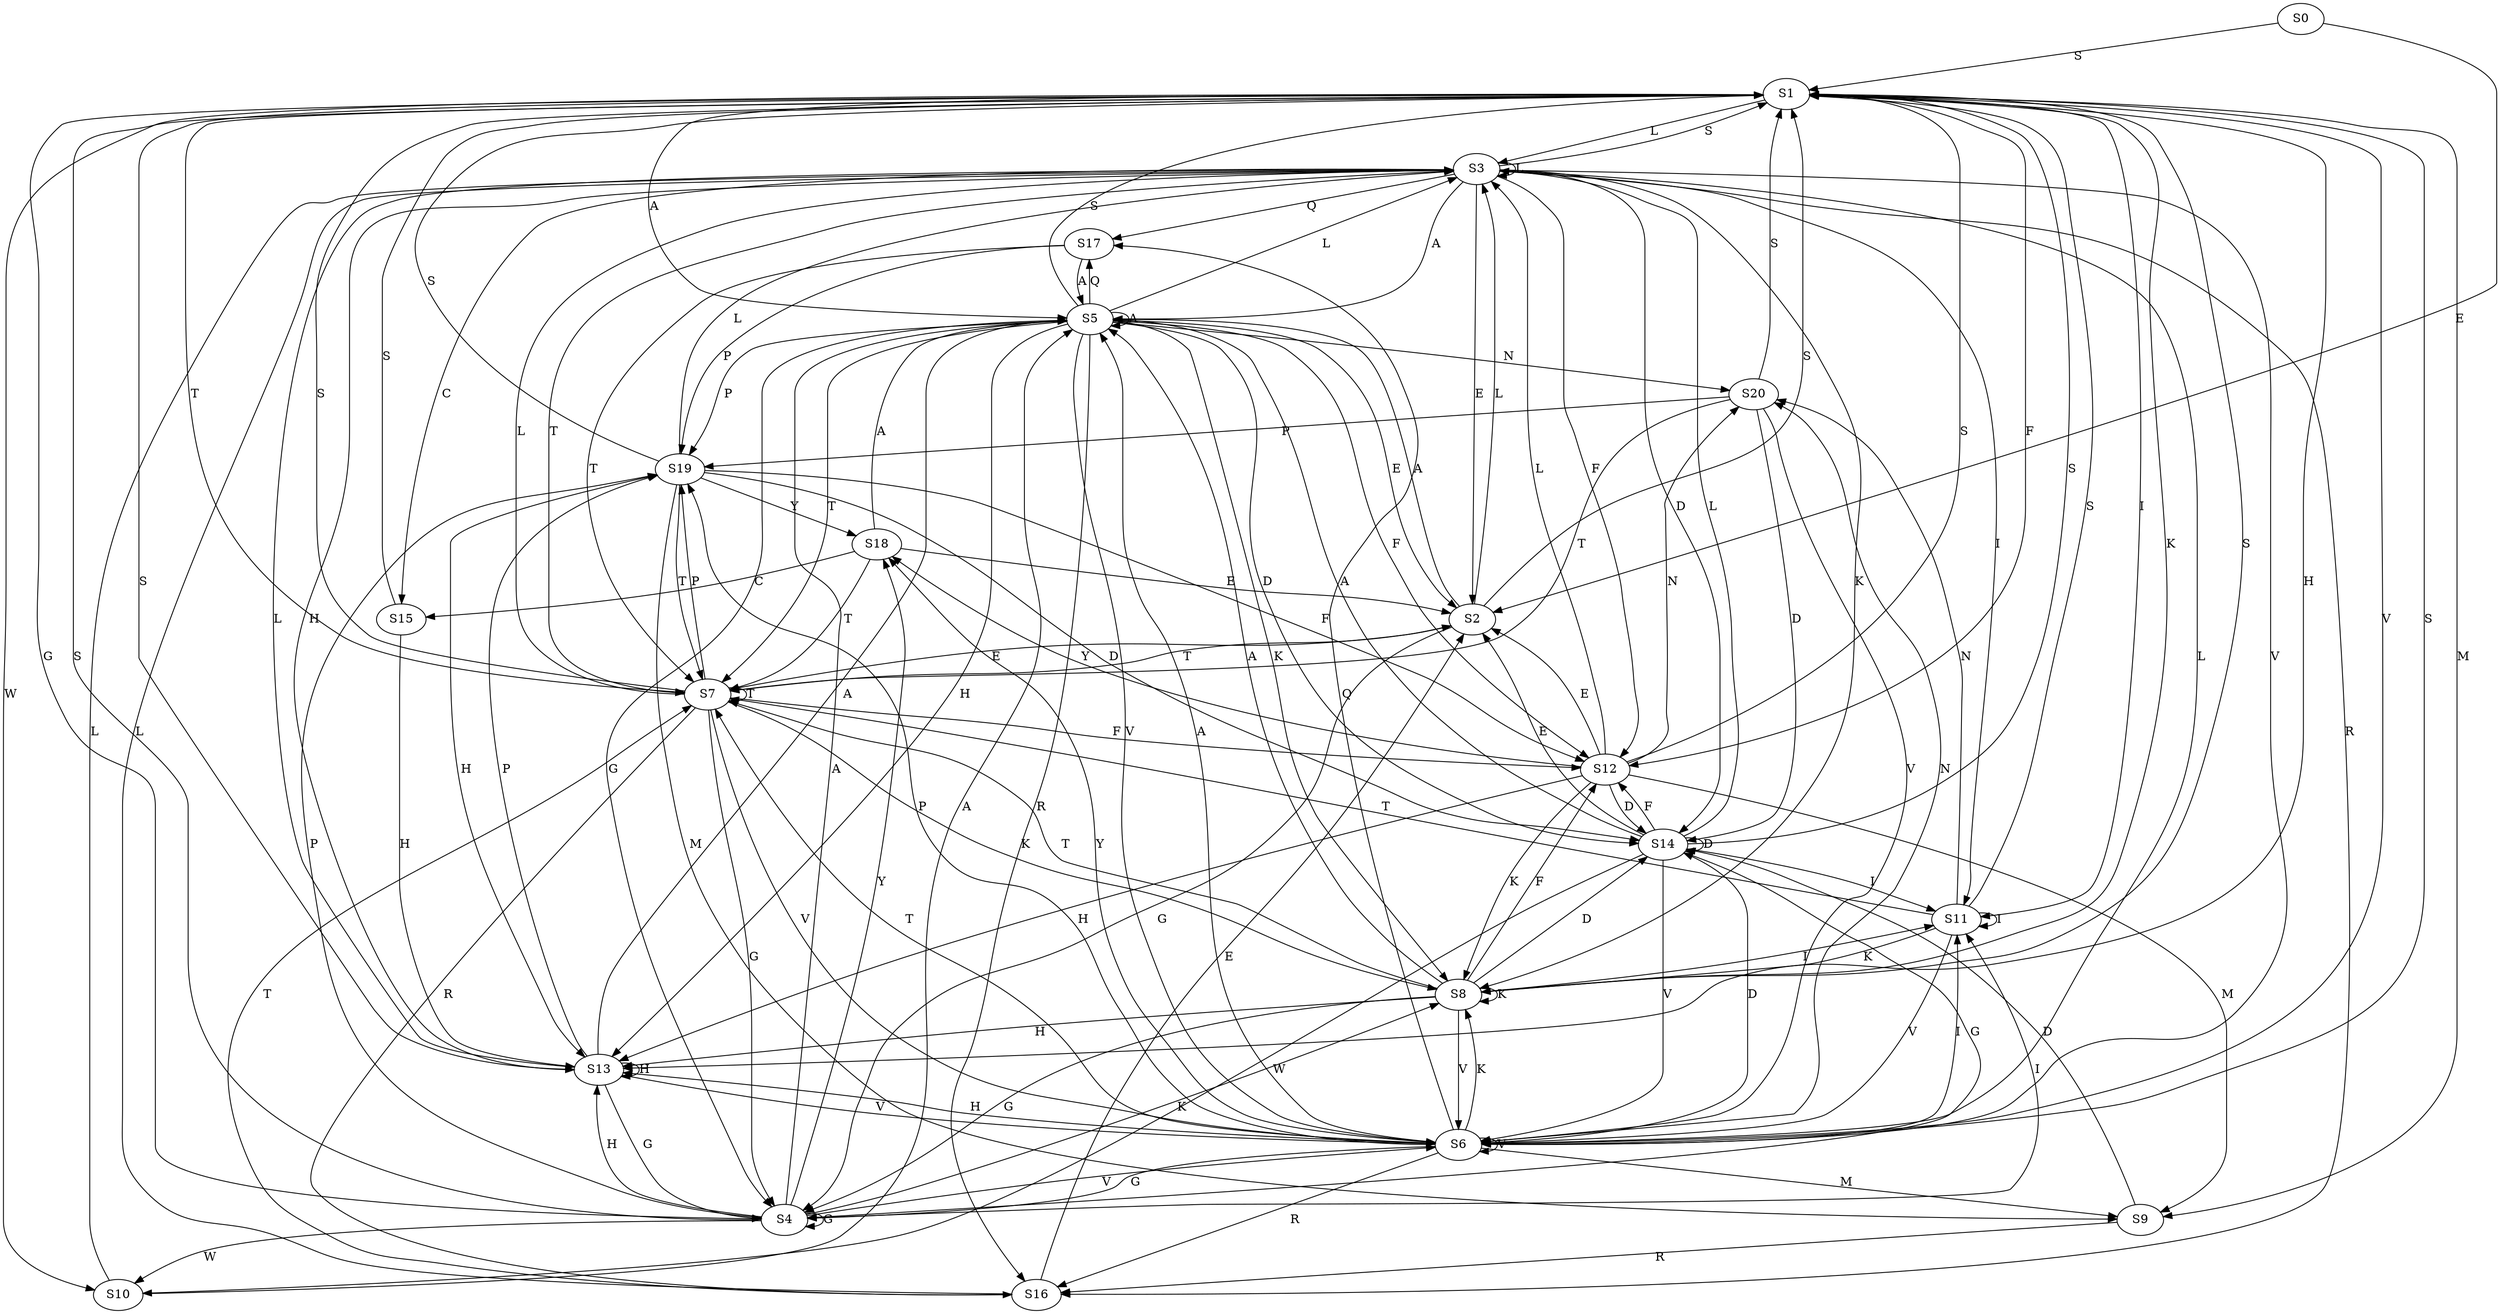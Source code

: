 strict digraph  {
	S0 -> S1 [ label = S ];
	S0 -> S2 [ label = E ];
	S1 -> S3 [ label = L ];
	S1 -> S4 [ label = G ];
	S1 -> S5 [ label = A ];
	S1 -> S6 [ label = V ];
	S1 -> S7 [ label = T ];
	S1 -> S8 [ label = K ];
	S1 -> S9 [ label = M ];
	S1 -> S10 [ label = W ];
	S1 -> S11 [ label = I ];
	S1 -> S12 [ label = F ];
	S1 -> S13 [ label = H ];
	S2 -> S4 [ label = G ];
	S2 -> S5 [ label = A ];
	S2 -> S3 [ label = L ];
	S2 -> S7 [ label = T ];
	S2 -> S1 [ label = S ];
	S3 -> S6 [ label = V ];
	S3 -> S5 [ label = A ];
	S3 -> S12 [ label = F ];
	S3 -> S14 [ label = D ];
	S3 -> S8 [ label = K ];
	S3 -> S3 [ label = L ];
	S3 -> S15 [ label = C ];
	S3 -> S7 [ label = T ];
	S3 -> S13 [ label = H ];
	S3 -> S1 [ label = S ];
	S3 -> S11 [ label = I ];
	S3 -> S16 [ label = R ];
	S3 -> S17 [ label = Q ];
	S3 -> S2 [ label = E ];
	S4 -> S10 [ label = W ];
	S4 -> S6 [ label = V ];
	S4 -> S5 [ label = A ];
	S4 -> S18 [ label = Y ];
	S4 -> S13 [ label = H ];
	S4 -> S8 [ label = K ];
	S4 -> S1 [ label = S ];
	S4 -> S11 [ label = I ];
	S4 -> S4 [ label = G ];
	S4 -> S19 [ label = P ];
	S5 -> S19 [ label = P ];
	S5 -> S8 [ label = K ];
	S5 -> S5 [ label = A ];
	S5 -> S4 [ label = G ];
	S5 -> S13 [ label = H ];
	S5 -> S2 [ label = E ];
	S5 -> S1 [ label = S ];
	S5 -> S6 [ label = V ];
	S5 -> S14 [ label = D ];
	S5 -> S20 [ label = N ];
	S5 -> S3 [ label = L ];
	S5 -> S12 [ label = F ];
	S5 -> S17 [ label = Q ];
	S5 -> S16 [ label = R ];
	S5 -> S7 [ label = T ];
	S6 -> S9 [ label = M ];
	S6 -> S20 [ label = N ];
	S6 -> S8 [ label = K ];
	S6 -> S17 [ label = Q ];
	S6 -> S5 [ label = A ];
	S6 -> S13 [ label = H ];
	S6 -> S16 [ label = R ];
	S6 -> S19 [ label = P ];
	S6 -> S3 [ label = L ];
	S6 -> S1 [ label = S ];
	S6 -> S7 [ label = T ];
	S6 -> S14 [ label = D ];
	S6 -> S6 [ label = V ];
	S6 -> S18 [ label = Y ];
	S6 -> S11 [ label = I ];
	S6 -> S4 [ label = G ];
	S7 -> S8 [ label = K ];
	S7 -> S19 [ label = P ];
	S7 -> S7 [ label = T ];
	S7 -> S3 [ label = L ];
	S7 -> S6 [ label = V ];
	S7 -> S12 [ label = F ];
	S7 -> S1 [ label = S ];
	S7 -> S16 [ label = R ];
	S7 -> S4 [ label = G ];
	S7 -> S2 [ label = E ];
	S8 -> S14 [ label = D ];
	S8 -> S6 [ label = V ];
	S8 -> S4 [ label = G ];
	S8 -> S7 [ label = T ];
	S8 -> S8 [ label = K ];
	S8 -> S13 [ label = H ];
	S8 -> S12 [ label = F ];
	S8 -> S11 [ label = I ];
	S8 -> S1 [ label = S ];
	S8 -> S5 [ label = A ];
	S9 -> S16 [ label = R ];
	S9 -> S14 [ label = D ];
	S10 -> S5 [ label = A ];
	S10 -> S3 [ label = L ];
	S11 -> S20 [ label = N ];
	S11 -> S8 [ label = K ];
	S11 -> S7 [ label = T ];
	S11 -> S11 [ label = I ];
	S11 -> S6 [ label = V ];
	S11 -> S1 [ label = S ];
	S12 -> S9 [ label = M ];
	S12 -> S1 [ label = S ];
	S12 -> S18 [ label = Y ];
	S12 -> S13 [ label = H ];
	S12 -> S20 [ label = N ];
	S12 -> S2 [ label = E ];
	S12 -> S8 [ label = K ];
	S12 -> S14 [ label = D ];
	S12 -> S3 [ label = L ];
	S13 -> S5 [ label = A ];
	S13 -> S19 [ label = P ];
	S13 -> S1 [ label = S ];
	S13 -> S4 [ label = G ];
	S13 -> S3 [ label = L ];
	S13 -> S6 [ label = V ];
	S13 -> S13 [ label = H ];
	S14 -> S5 [ label = A ];
	S14 -> S12 [ label = F ];
	S14 -> S6 [ label = V ];
	S14 -> S14 [ label = D ];
	S14 -> S1 [ label = S ];
	S14 -> S3 [ label = L ];
	S14 -> S2 [ label = E ];
	S14 -> S4 [ label = G ];
	S14 -> S11 [ label = I ];
	S14 -> S10 [ label = W ];
	S15 -> S13 [ label = H ];
	S15 -> S1 [ label = S ];
	S16 -> S2 [ label = E ];
	S16 -> S3 [ label = L ];
	S16 -> S7 [ label = T ];
	S17 -> S5 [ label = A ];
	S17 -> S7 [ label = T ];
	S17 -> S19 [ label = P ];
	S18 -> S2 [ label = E ];
	S18 -> S7 [ label = T ];
	S18 -> S15 [ label = C ];
	S18 -> S5 [ label = A ];
	S19 -> S1 [ label = S ];
	S19 -> S12 [ label = F ];
	S19 -> S9 [ label = M ];
	S19 -> S14 [ label = D ];
	S19 -> S3 [ label = L ];
	S19 -> S7 [ label = T ];
	S19 -> S13 [ label = H ];
	S19 -> S18 [ label = Y ];
	S20 -> S7 [ label = T ];
	S20 -> S19 [ label = P ];
	S20 -> S6 [ label = V ];
	S20 -> S1 [ label = S ];
	S20 -> S14 [ label = D ];
}
